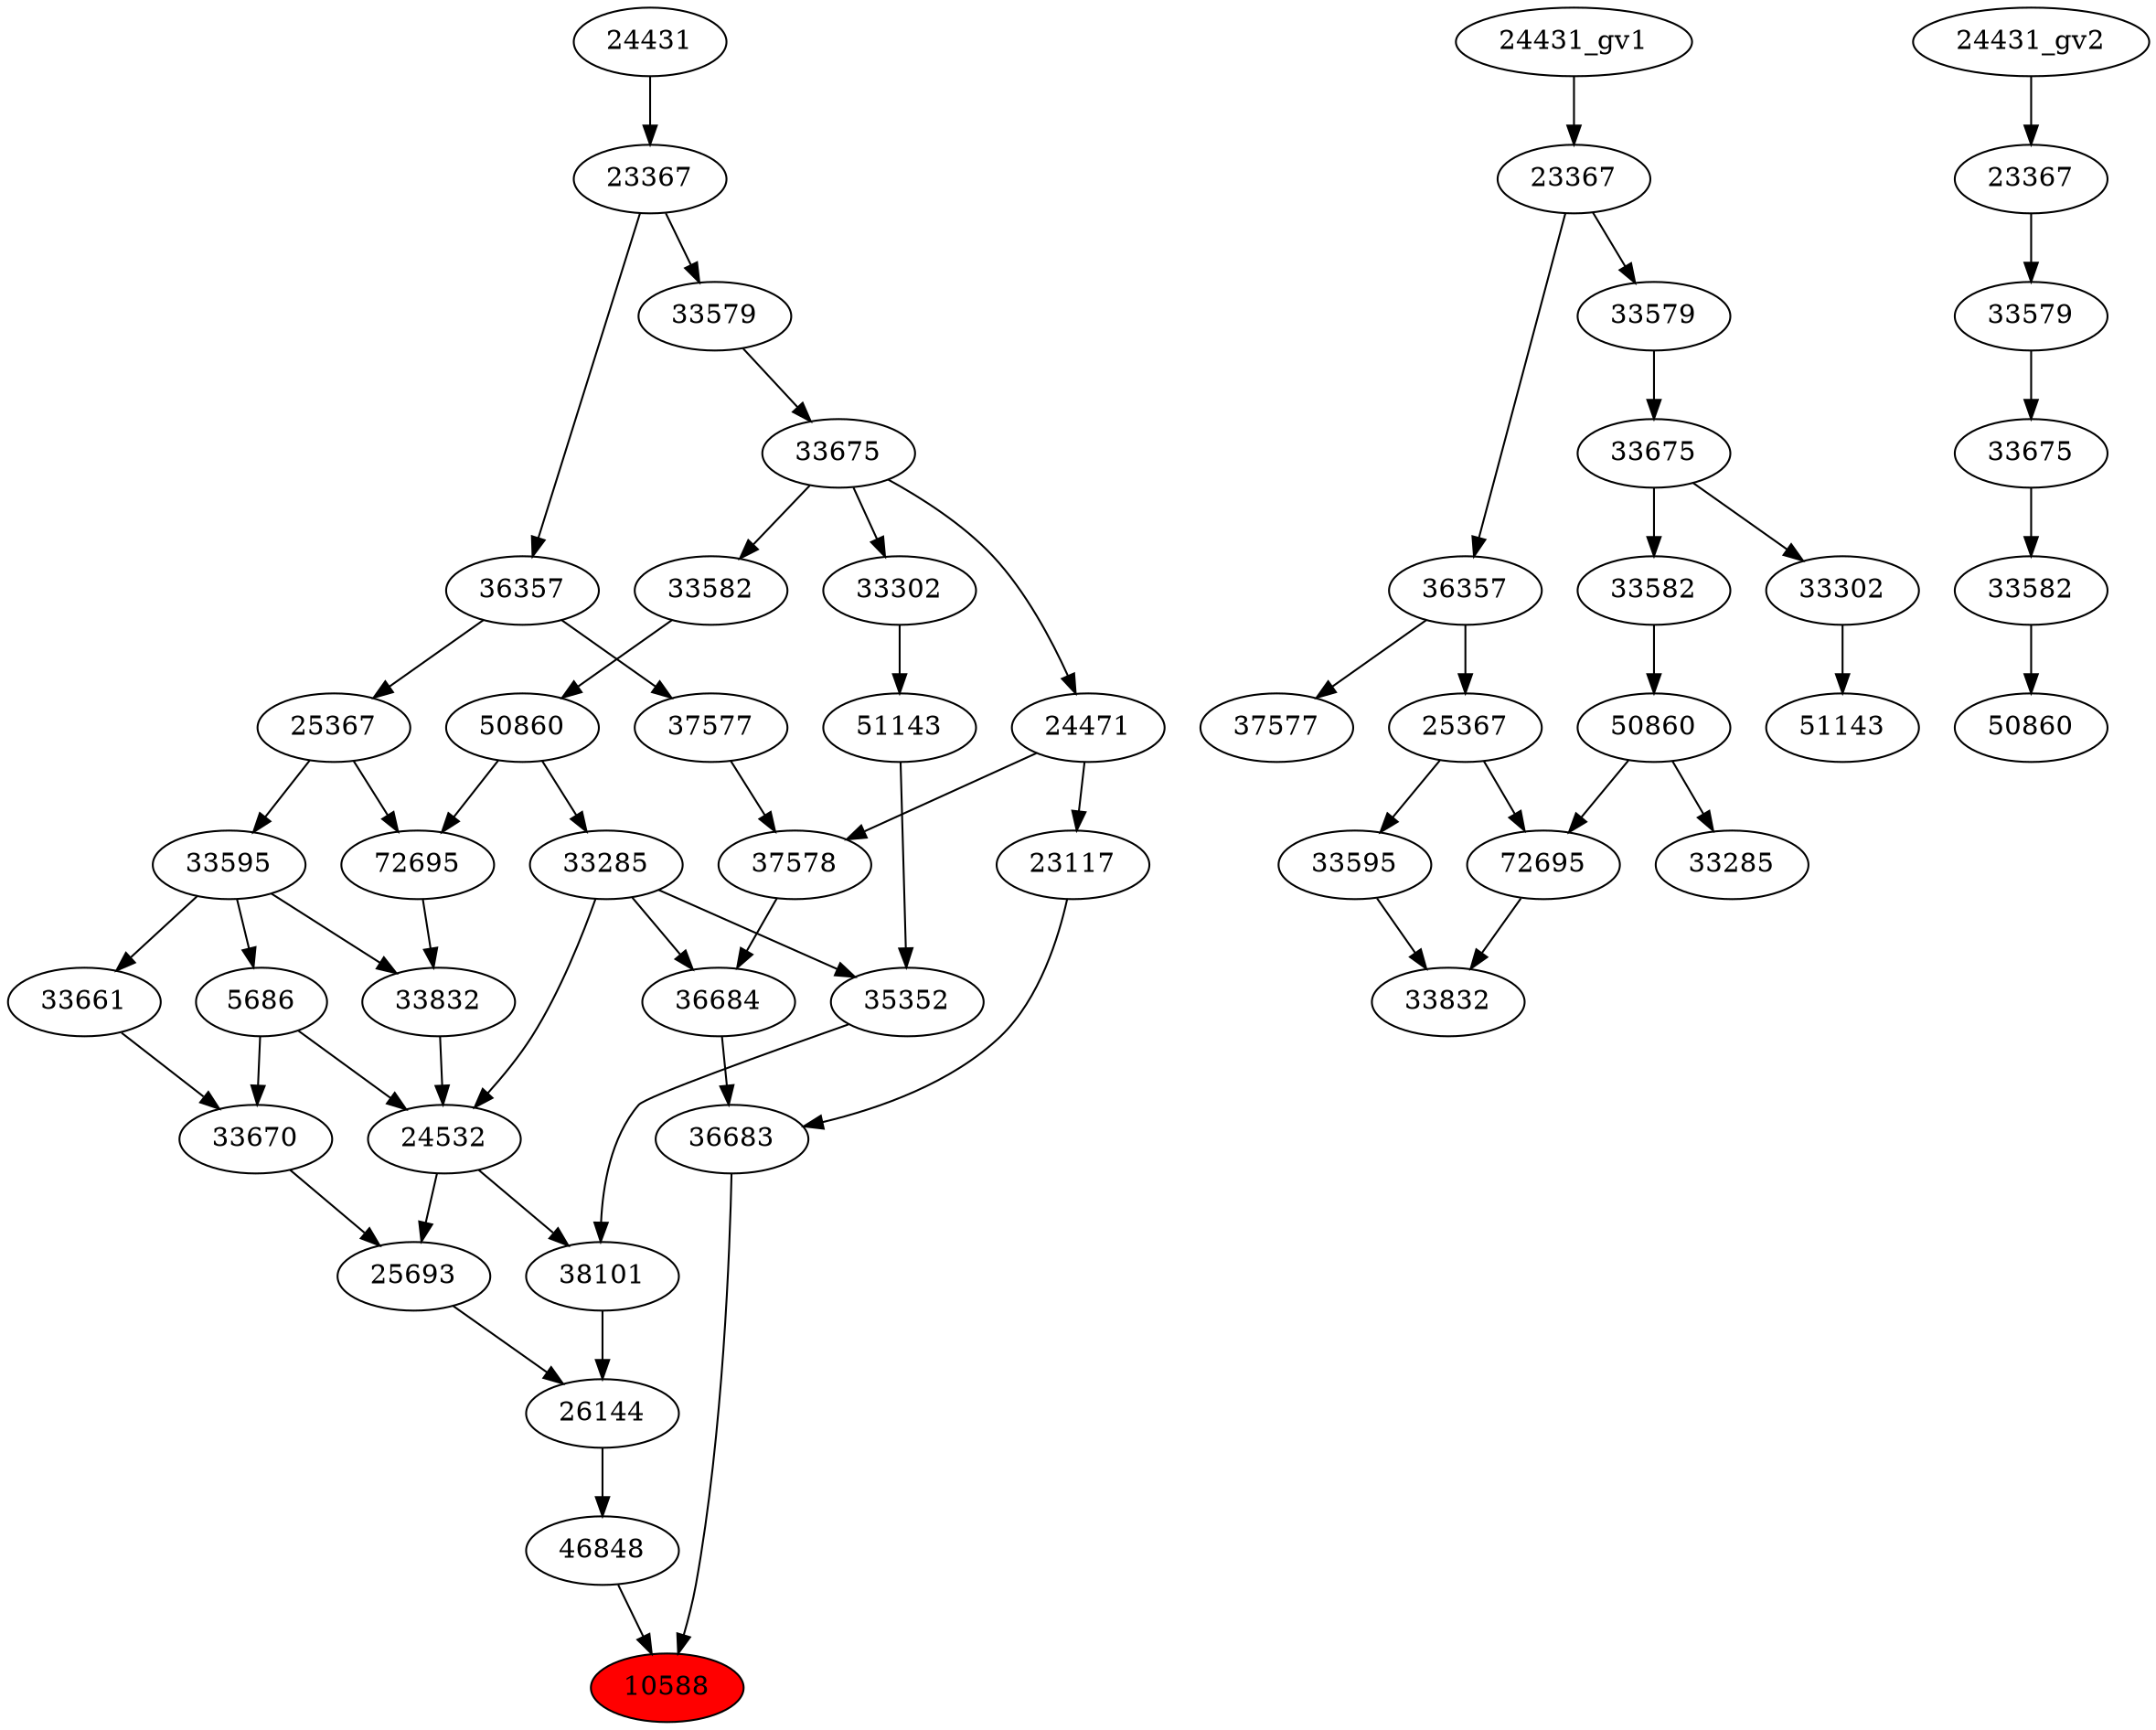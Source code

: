 strict digraph root {
	node [label="\N"];
	{
		node [fillcolor="",
			label="\N",
			style=""
		];
		10588		 [fillcolor=red,
			label=10588,
			style=filled];
		36683		 [label=36683];
		36683 -> 10588;
		46848		 [label=46848];
		46848 -> 10588;
		36684		 [label=36684];
		36684 -> 36683;
		23117		 [label=23117];
		23117 -> 36683;
		26144		 [label=26144];
		26144 -> 46848;
		33285		 [label=33285];
		33285 -> 36684;
		24532		 [label=24532];
		33285 -> 24532;
		35352		 [label=35352];
		33285 -> 35352;
		37578		 [label=37578];
		37578 -> 36684;
		24471		 [label=24471];
		24471 -> 23117;
		24471 -> 37578;
		38101		 [label=38101];
		38101 -> 26144;
		25693		 [label=25693];
		25693 -> 26144;
		50860		 [label=50860];
		50860 -> 33285;
		72695		 [label=72695];
		50860 -> 72695;
		37577		 [label=37577];
		37577 -> 37578;
		33675		 [label=33675];
		33675 -> 24471;
		33582		 [label=33582];
		33675 -> 33582;
		33302		 [label=33302];
		33675 -> 33302;
		24532 -> 38101;
		24532 -> 25693;
		35352 -> 38101;
		33670		 [label=33670];
		33670 -> 25693;
		33582 -> 50860;
		36357		 [label=36357];
		36357 -> 37577;
		25367		 [label=25367];
		36357 -> 25367;
		33579		 [label=33579];
		33579 -> 33675;
		5686		 [label=5686];
		5686 -> 24532;
		5686 -> 33670;
		33832		 [label=33832];
		33832 -> 24532;
		51143		 [label=51143];
		51143 -> 35352;
		33661		 [label=33661];
		33661 -> 33670;
		23367		 [label=23367];
		23367 -> 36357;
		23367 -> 33579;
		33595		 [label=33595];
		33595 -> 5686;
		33595 -> 33832;
		33595 -> 33661;
		72695 -> 33832;
		33302 -> 51143;
		24431		 [label=24431];
		24431 -> 23367;
		25367 -> 33595;
		25367 -> 72695;
	}
	{
		node [label="\N"];
		"33285_gv1"		 [label=33285];
		"50860_gv1"		 [label=50860];
		"50860_gv1" -> "33285_gv1";
		"72695_gv1"		 [label=72695];
		"50860_gv1" -> "72695_gv1";
		"33582_gv1"		 [label=33582];
		"33582_gv1" -> "50860_gv1";
		"37577_gv1"		 [label=37577];
		"36357_gv1"		 [label=36357];
		"36357_gv1" -> "37577_gv1";
		"25367_gv1"		 [label=25367];
		"36357_gv1" -> "25367_gv1";
		"33675_gv1"		 [label=33675];
		"33675_gv1" -> "33582_gv1";
		"33302_gv1"		 [label=33302];
		"33675_gv1" -> "33302_gv1";
		"33579_gv1"		 [label=33579];
		"33579_gv1" -> "33675_gv1";
		"23367_gv1"		 [label=23367];
		"23367_gv1" -> "36357_gv1";
		"23367_gv1" -> "33579_gv1";
		"33832_gv1"		 [label=33832];
		"72695_gv1" -> "33832_gv1";
		"33595_gv1"		 [label=33595];
		"33595_gv1" -> "33832_gv1";
		"51143_gv1"		 [label=51143];
		"33302_gv1" -> "51143_gv1";
		"24431_gv1" -> "23367_gv1";
		"25367_gv1" -> "72695_gv1";
		"25367_gv1" -> "33595_gv1";
	}
	{
		node [label="\N"];
		"50860_gv2"		 [label=50860];
		"33582_gv2"		 [label=33582];
		"33582_gv2" -> "50860_gv2";
		"33675_gv2"		 [label=33675];
		"33675_gv2" -> "33582_gv2";
		"33579_gv2"		 [label=33579];
		"33579_gv2" -> "33675_gv2";
		"23367_gv2"		 [label=23367];
		"23367_gv2" -> "33579_gv2";
		"24431_gv2" -> "23367_gv2";
	}
}
